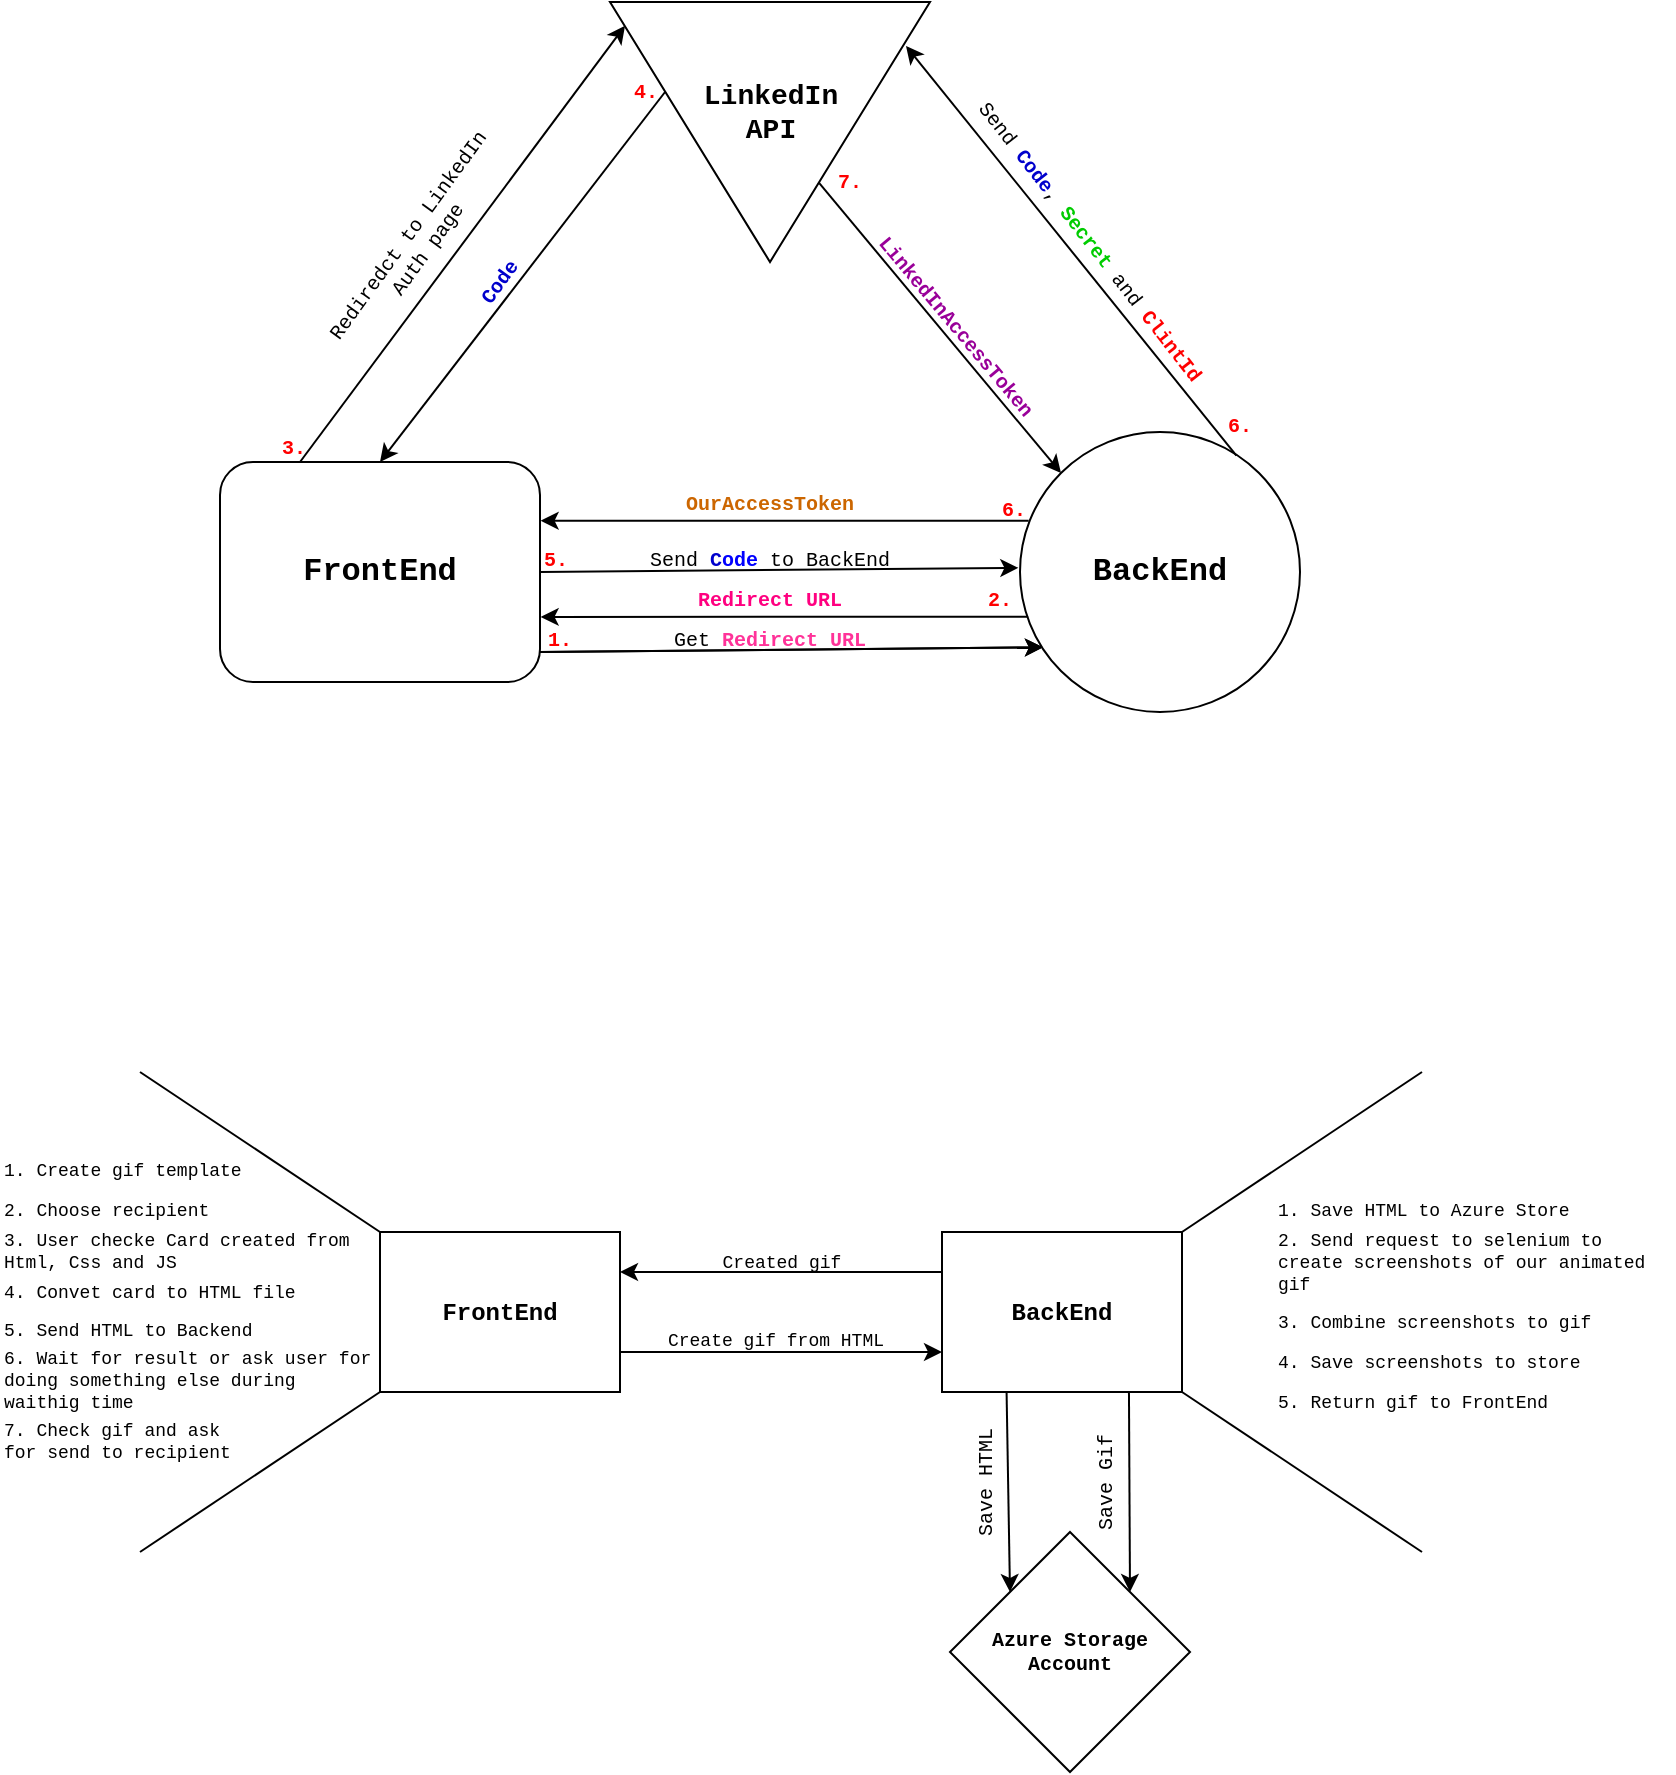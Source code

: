 <mxfile version="20.2.0" type="github">
  <diagram id="1rG9p1TGTZ7zT13oKB2e" name="Page-1">
    <mxGraphModel dx="836" dy="462" grid="0" gridSize="10" guides="1" tooltips="1" connect="1" arrows="1" fold="1" page="1" pageScale="1" pageWidth="850" pageHeight="1100" math="0" shadow="0">
      <root>
        <mxCell id="0" />
        <mxCell id="1" parent="0" />
        <mxCell id="PBk8WEaCfL0DDT6xwDyO-1" value="FrontEnd" style="rounded=1;whiteSpace=wrap;html=1;fontSize=16;fontStyle=1;fontFamily=Courier New;" parent="1" vertex="1">
          <mxGeometry x="120" y="415" width="160" height="110" as="geometry" />
        </mxCell>
        <mxCell id="PBk8WEaCfL0DDT6xwDyO-3" value="BackEnd" style="ellipse;whiteSpace=wrap;html=1;aspect=fixed;fontFamily=Courier New;fontSize=16;fontStyle=1" parent="1" vertex="1">
          <mxGeometry x="520" y="400" width="140" height="140" as="geometry" />
        </mxCell>
        <mxCell id="PBk8WEaCfL0DDT6xwDyO-4" value="" style="triangle;whiteSpace=wrap;html=1;fontFamily=Courier New;fontSize=16;rotation=90;" parent="1" vertex="1">
          <mxGeometry x="330" y="170" width="130" height="160" as="geometry" />
        </mxCell>
        <mxCell id="PBk8WEaCfL0DDT6xwDyO-5" value="LinkedIn API" style="text;html=1;strokeColor=none;fillColor=none;align=center;verticalAlign=middle;whiteSpace=wrap;rounded=0;fontFamily=Courier New;fontSize=14;fontStyle=1" parent="1" vertex="1">
          <mxGeometry x="357.5" y="220" width="75" height="40" as="geometry" />
        </mxCell>
        <mxCell id="PBk8WEaCfL0DDT6xwDyO-6" value="" style="endArrow=classic;html=1;rounded=0;fontFamily=Courier New;fontSize=14;entryX=0.082;entryY=0.769;entryDx=0;entryDy=0;entryPerimeter=0;" parent="1" target="PBk8WEaCfL0DDT6xwDyO-3" edge="1">
          <mxGeometry width="50" height="50" relative="1" as="geometry">
            <mxPoint x="280" y="510" as="sourcePoint" />
            <mxPoint x="530" y="510" as="targetPoint" />
          </mxGeometry>
        </mxCell>
        <mxCell id="PBk8WEaCfL0DDT6xwDyO-8" value="" style="endArrow=classic;html=1;rounded=0;fontFamily=Courier New;fontSize=12;exitX=0.029;exitY=0.66;exitDx=0;exitDy=0;exitPerimeter=0;entryX=1.002;entryY=0.704;entryDx=0;entryDy=0;entryPerimeter=0;" parent="1" source="PBk8WEaCfL0DDT6xwDyO-3" target="PBk8WEaCfL0DDT6xwDyO-1" edge="1">
          <mxGeometry width="50" height="50" relative="1" as="geometry">
            <mxPoint x="380" y="460" as="sourcePoint" />
            <mxPoint x="430" y="410" as="targetPoint" />
          </mxGeometry>
        </mxCell>
        <mxCell id="PBk8WEaCfL0DDT6xwDyO-9" value="&lt;font color=&quot;#ff0080&quot;&gt;&lt;b&gt;Redirect URL&lt;/b&gt;&lt;/font&gt;" style="text;html=1;strokeColor=none;fillColor=none;align=center;verticalAlign=middle;whiteSpace=wrap;rounded=0;fontFamily=Courier New;fontSize=10;" parent="1" vertex="1">
          <mxGeometry x="320" y="474" width="150" height="20" as="geometry" />
        </mxCell>
        <mxCell id="PBk8WEaCfL0DDT6xwDyO-10" value="" style="endArrow=classic;html=1;rounded=0;fontFamily=Courier New;fontSize=10;exitX=0.25;exitY=0;exitDx=0;exitDy=0;entryX=0.091;entryY=0.953;entryDx=0;entryDy=0;entryPerimeter=0;" parent="1" source="PBk8WEaCfL0DDT6xwDyO-1" target="PBk8WEaCfL0DDT6xwDyO-4" edge="1">
          <mxGeometry width="50" height="50" relative="1" as="geometry">
            <mxPoint x="170" y="410" as="sourcePoint" />
            <mxPoint x="230" y="310" as="targetPoint" />
          </mxGeometry>
        </mxCell>
        <mxCell id="PBk8WEaCfL0DDT6xwDyO-11" value="Rediredct to LinkedIn Auth page" style="text;html=1;strokeColor=none;fillColor=none;align=center;verticalAlign=middle;whiteSpace=wrap;rounded=0;fontFamily=Courier New;fontSize=10;rotation=-54;" parent="1" vertex="1">
          <mxGeometry x="140" y="290" width="158.28" height="30" as="geometry" />
        </mxCell>
        <mxCell id="PBk8WEaCfL0DDT6xwDyO-12" value="" style="endArrow=classic;html=1;rounded=0;fontFamily=Courier New;fontSize=10;exitX=0.25;exitY=0;exitDx=0;exitDy=0;entryX=0.5;entryY=0;entryDx=0;entryDy=0;" parent="1" target="PBk8WEaCfL0DDT6xwDyO-1" edge="1">
          <mxGeometry width="50" height="50" relative="1" as="geometry">
            <mxPoint x="342.52" y="230.0" as="sourcePoint" />
            <mxPoint x="180" y="448.17" as="targetPoint" />
          </mxGeometry>
        </mxCell>
        <mxCell id="PBk8WEaCfL0DDT6xwDyO-13" value="&lt;font color=&quot;#0000cc&quot;&gt;&lt;b&gt;Code&lt;/b&gt;&lt;/font&gt;" style="text;html=1;strokeColor=none;fillColor=none;align=center;verticalAlign=middle;whiteSpace=wrap;rounded=0;fontFamily=Courier New;fontSize=10;rotation=-54;" parent="1" vertex="1">
          <mxGeometry x="220" y="320" width="80" height="10" as="geometry" />
        </mxCell>
        <mxCell id="PBk8WEaCfL0DDT6xwDyO-14" value="Get &lt;font color=&quot;#ff3399&quot;&gt;&lt;b&gt;Redirect URL&lt;/b&gt;&lt;/font&gt;" style="text;html=1;strokeColor=none;fillColor=none;align=center;verticalAlign=middle;whiteSpace=wrap;rounded=0;fontFamily=Courier New;fontSize=10;" parent="1" vertex="1">
          <mxGeometry x="320" y="494" width="150" height="20" as="geometry" />
        </mxCell>
        <mxCell id="PBk8WEaCfL0DDT6xwDyO-15" value="" style="endArrow=classic;html=1;rounded=0;fontFamily=Courier New;fontSize=14;entryX=0.082;entryY=0.769;entryDx=0;entryDy=0;entryPerimeter=0;" parent="1" edge="1">
          <mxGeometry width="50" height="50" relative="1" as="geometry">
            <mxPoint x="280" y="510" as="sourcePoint" />
            <mxPoint x="531.48" y="507.66" as="targetPoint" />
          </mxGeometry>
        </mxCell>
        <mxCell id="PBk8WEaCfL0DDT6xwDyO-16" value="" style="endArrow=classic;html=1;rounded=0;fontFamily=Courier New;fontSize=12;exitX=0.031;exitY=0.317;exitDx=0;exitDy=0;exitPerimeter=0;entryX=1.002;entryY=0.267;entryDx=0;entryDy=0;entryPerimeter=0;" parent="1" source="PBk8WEaCfL0DDT6xwDyO-3" target="PBk8WEaCfL0DDT6xwDyO-1" edge="1">
          <mxGeometry width="50" height="50" relative="1" as="geometry">
            <mxPoint x="522.1" y="444.36" as="sourcePoint" />
            <mxPoint x="280.96" y="444.66" as="targetPoint" />
          </mxGeometry>
        </mxCell>
        <mxCell id="PBk8WEaCfL0DDT6xwDyO-17" value="&lt;b style=&quot;&quot;&gt;&lt;font color=&quot;#cc6600&quot;&gt;OurAccessToken&lt;/font&gt;&lt;/b&gt;" style="text;html=1;strokeColor=none;fillColor=none;align=center;verticalAlign=middle;whiteSpace=wrap;rounded=0;fontFamily=Courier New;fontSize=10;" parent="1" vertex="1">
          <mxGeometry x="320" y="426" width="150" height="20" as="geometry" />
        </mxCell>
        <mxCell id="PBk8WEaCfL0DDT6xwDyO-18" value="Send &lt;b&gt;&lt;font color=&quot;#0000cc&quot;&gt;C&lt;/font&gt;&lt;font color=&quot;#0000ff&quot;&gt;ode&lt;/font&gt; &lt;/b&gt;to BackEnd" style="text;html=1;strokeColor=none;fillColor=none;align=center;verticalAlign=middle;whiteSpace=wrap;rounded=0;fontFamily=Courier New;fontSize=10;" parent="1" vertex="1">
          <mxGeometry x="320" y="454" width="150" height="20" as="geometry" />
        </mxCell>
        <mxCell id="PBk8WEaCfL0DDT6xwDyO-19" value="" style="endArrow=classic;html=1;rounded=0;fontFamily=Courier New;fontSize=14;entryX=-0.006;entryY=0.485;entryDx=0;entryDy=0;entryPerimeter=0;" parent="1" target="PBk8WEaCfL0DDT6xwDyO-3" edge="1">
          <mxGeometry width="50" height="50" relative="1" as="geometry">
            <mxPoint x="280" y="470" as="sourcePoint" />
            <mxPoint x="531.48" y="467.66" as="targetPoint" />
          </mxGeometry>
        </mxCell>
        <mxCell id="PBk8WEaCfL0DDT6xwDyO-20" value="" style="endArrow=classic;html=1;rounded=0;fontFamily=Courier New;fontSize=10;exitX=0.773;exitY=0.084;exitDx=0;exitDy=0;entryX=0.169;entryY=0.075;entryDx=0;entryDy=0;entryPerimeter=0;exitPerimeter=0;" parent="1" source="PBk8WEaCfL0DDT6xwDyO-3" target="PBk8WEaCfL0DDT6xwDyO-4" edge="1">
          <mxGeometry width="50" height="50" relative="1" as="geometry">
            <mxPoint x="510" y="410" as="sourcePoint" />
            <mxPoint x="560" y="360" as="targetPoint" />
          </mxGeometry>
        </mxCell>
        <mxCell id="PBk8WEaCfL0DDT6xwDyO-21" value="Send &lt;b&gt;&lt;font color=&quot;#0000cc&quot;&gt;Code&lt;/font&gt;&lt;/b&gt;, &lt;font color=&quot;#00cc00&quot;&gt;&lt;b&gt;Secret&lt;/b&gt;&lt;/font&gt; and &lt;b&gt;&lt;font color=&quot;#ff0000&quot;&gt;ClintId&lt;/font&gt;&lt;/b&gt;" style="text;html=1;strokeColor=none;fillColor=none;align=center;verticalAlign=middle;whiteSpace=wrap;rounded=0;fontFamily=Courier New;fontSize=10;rotation=52;" parent="1" vertex="1">
          <mxGeometry x="449.76" y="297.84" width="210.24" height="14.31" as="geometry" />
        </mxCell>
        <mxCell id="PBk8WEaCfL0DDT6xwDyO-22" value="" style="endArrow=classic;html=1;rounded=0;fontFamily=Courier New;fontSize=10;exitX=0.697;exitY=0.346;exitDx=0;exitDy=0;entryX=0;entryY=0;entryDx=0;entryDy=0;exitPerimeter=0;" parent="1" source="PBk8WEaCfL0DDT6xwDyO-4" target="PBk8WEaCfL0DDT6xwDyO-3" edge="1">
          <mxGeometry width="50" height="50" relative="1" as="geometry">
            <mxPoint x="420" y="285.69" as="sourcePoint" />
            <mxPoint x="585.22" y="490.48" as="targetPoint" />
          </mxGeometry>
        </mxCell>
        <mxCell id="PBk8WEaCfL0DDT6xwDyO-23" value="&lt;b style=&quot;&quot;&gt;&lt;font color=&quot;#990099&quot;&gt;LinkedInAccessToken&lt;/font&gt;&lt;/b&gt;" style="text;html=1;strokeColor=none;fillColor=none;align=center;verticalAlign=middle;whiteSpace=wrap;rounded=0;fontFamily=Courier New;fontSize=10;rotation=50;" parent="1" vertex="1">
          <mxGeometry x="432.5" y="340" width="110" height="14.31" as="geometry" />
        </mxCell>
        <mxCell id="PBk8WEaCfL0DDT6xwDyO-25" value="&lt;b&gt;1.&lt;/b&gt;" style="text;html=1;strokeColor=none;fillColor=none;align=center;verticalAlign=middle;whiteSpace=wrap;rounded=0;fontFamily=Courier New;fontSize=10;fontColor=#FF0000;" parent="1" vertex="1">
          <mxGeometry x="280" y="498.5" width="20" height="11" as="geometry" />
        </mxCell>
        <mxCell id="PBk8WEaCfL0DDT6xwDyO-26" value="&lt;b&gt;2.&lt;/b&gt;" style="text;html=1;strokeColor=none;fillColor=none;align=center;verticalAlign=middle;whiteSpace=wrap;rounded=0;fontFamily=Courier New;fontSize=10;fontColor=#FF0000;" parent="1" vertex="1">
          <mxGeometry x="500" y="478.5" width="20" height="11" as="geometry" />
        </mxCell>
        <mxCell id="PBk8WEaCfL0DDT6xwDyO-27" value="&lt;b&gt;3.&lt;/b&gt;" style="text;html=1;strokeColor=none;fillColor=none;align=center;verticalAlign=middle;whiteSpace=wrap;rounded=0;fontFamily=Courier New;fontSize=10;fontColor=#FF0000;" parent="1" vertex="1">
          <mxGeometry x="147.0" y="402" width="20" height="11" as="geometry" />
        </mxCell>
        <mxCell id="PBk8WEaCfL0DDT6xwDyO-28" value="&lt;b&gt;4.&lt;/b&gt;" style="text;html=1;strokeColor=none;fillColor=none;align=center;verticalAlign=middle;whiteSpace=wrap;rounded=0;fontFamily=Courier New;fontSize=10;fontColor=#FF0000;rotation=0;" parent="1" vertex="1">
          <mxGeometry x="323" y="224" width="20" height="11" as="geometry" />
        </mxCell>
        <mxCell id="PBk8WEaCfL0DDT6xwDyO-29" value="&lt;b&gt;5.&lt;/b&gt;" style="text;html=1;strokeColor=none;fillColor=none;align=center;verticalAlign=middle;whiteSpace=wrap;rounded=0;fontFamily=Courier New;fontSize=10;fontColor=#FF0000;" parent="1" vertex="1">
          <mxGeometry x="278.28" y="458.5" width="20" height="11" as="geometry" />
        </mxCell>
        <mxCell id="PBk8WEaCfL0DDT6xwDyO-30" value="&lt;b&gt;6.&lt;/b&gt;" style="text;html=1;strokeColor=none;fillColor=none;align=center;verticalAlign=middle;whiteSpace=wrap;rounded=0;fontFamily=Courier New;fontSize=10;fontColor=#FF0000;" parent="1" vertex="1">
          <mxGeometry x="507" y="433" width="20" height="11" as="geometry" />
        </mxCell>
        <mxCell id="PBk8WEaCfL0DDT6xwDyO-32" value="&lt;b&gt;6.&lt;/b&gt;" style="text;html=1;strokeColor=none;fillColor=none;align=center;verticalAlign=middle;whiteSpace=wrap;rounded=0;fontFamily=Courier New;fontSize=10;fontColor=#FF0000;" parent="1" vertex="1">
          <mxGeometry x="620" y="392" width="20" height="10" as="geometry" />
        </mxCell>
        <mxCell id="PBk8WEaCfL0DDT6xwDyO-33" value="&lt;b&gt;7.&lt;/b&gt;" style="text;html=1;strokeColor=none;fillColor=none;align=center;verticalAlign=middle;whiteSpace=wrap;rounded=0;fontFamily=Courier New;fontSize=10;fontColor=#FF0000;" parent="1" vertex="1">
          <mxGeometry x="425" y="270" width="20" height="10" as="geometry" />
        </mxCell>
        <mxCell id="pd4c6uAxkkvnBWKRY6Wq-1" value="&lt;b&gt;&lt;font face=&quot;Courier New&quot;&gt;FrontEnd&lt;/font&gt;&lt;/b&gt;" style="rounded=0;whiteSpace=wrap;html=1;" vertex="1" parent="1">
          <mxGeometry x="200" y="800" width="120" height="80" as="geometry" />
        </mxCell>
        <mxCell id="pd4c6uAxkkvnBWKRY6Wq-2" value="&lt;font face=&quot;Courier New&quot;&gt;&lt;b&gt;BackEnd&lt;/b&gt;&lt;/font&gt;" style="rounded=0;whiteSpace=wrap;html=1;" vertex="1" parent="1">
          <mxGeometry x="481" y="800" width="120" height="80" as="geometry" />
        </mxCell>
        <mxCell id="pd4c6uAxkkvnBWKRY6Wq-3" value="" style="endArrow=classic;html=1;rounded=0;fontFamily=Courier New;exitX=1;exitY=0.75;exitDx=0;exitDy=0;entryX=0;entryY=0.75;entryDx=0;entryDy=0;" edge="1" parent="1" source="pd4c6uAxkkvnBWKRY6Wq-1" target="pd4c6uAxkkvnBWKRY6Wq-2">
          <mxGeometry width="50" height="50" relative="1" as="geometry">
            <mxPoint x="350" y="880" as="sourcePoint" />
            <mxPoint x="400" y="830" as="targetPoint" />
          </mxGeometry>
        </mxCell>
        <mxCell id="pd4c6uAxkkvnBWKRY6Wq-4" value="" style="endArrow=classic;html=1;rounded=0;fontFamily=Courier New;exitX=0;exitY=0.25;exitDx=0;exitDy=0;entryX=1;entryY=0.25;entryDx=0;entryDy=0;" edge="1" parent="1" source="pd4c6uAxkkvnBWKRY6Wq-2" target="pd4c6uAxkkvnBWKRY6Wq-1">
          <mxGeometry width="50" height="50" relative="1" as="geometry">
            <mxPoint x="330" y="910" as="sourcePoint" />
            <mxPoint x="490" y="910" as="targetPoint" />
          </mxGeometry>
        </mxCell>
        <mxCell id="pd4c6uAxkkvnBWKRY6Wq-5" value="Create gif from HTML" style="text;html=1;strokeColor=none;fillColor=none;align=center;verticalAlign=middle;whiteSpace=wrap;rounded=0;fontFamily=Courier New;fontSize=9;" vertex="1" parent="1">
          <mxGeometry x="323" y="850" width="150" height="10" as="geometry" />
        </mxCell>
        <mxCell id="pd4c6uAxkkvnBWKRY6Wq-6" value="Created gif" style="text;html=1;strokeColor=none;fillColor=none;align=center;verticalAlign=middle;whiteSpace=wrap;rounded=0;fontFamily=Courier New;fontSize=9;" vertex="1" parent="1">
          <mxGeometry x="326" y="811" width="150" height="10" as="geometry" />
        </mxCell>
        <mxCell id="pd4c6uAxkkvnBWKRY6Wq-7" value="" style="endArrow=none;html=1;rounded=0;fontFamily=Courier New;fontSize=9;exitX=0;exitY=0;exitDx=0;exitDy=0;" edge="1" parent="1" source="pd4c6uAxkkvnBWKRY6Wq-1">
          <mxGeometry width="50" height="50" relative="1" as="geometry">
            <mxPoint x="120" y="740" as="sourcePoint" />
            <mxPoint x="80" y="720" as="targetPoint" />
          </mxGeometry>
        </mxCell>
        <mxCell id="pd4c6uAxkkvnBWKRY6Wq-8" value="" style="endArrow=none;html=1;rounded=0;fontFamily=Courier New;fontSize=9;exitX=0;exitY=1;exitDx=0;exitDy=0;" edge="1" parent="1" source="pd4c6uAxkkvnBWKRY6Wq-1">
          <mxGeometry width="50" height="50" relative="1" as="geometry">
            <mxPoint x="210" y="810" as="sourcePoint" />
            <mxPoint x="80" y="960" as="targetPoint" />
          </mxGeometry>
        </mxCell>
        <mxCell id="pd4c6uAxkkvnBWKRY6Wq-9" value="1. Create gif template" style="text;html=1;strokeColor=none;fillColor=none;align=left;verticalAlign=middle;whiteSpace=wrap;rounded=0;fontFamily=Courier New;fontSize=9;" vertex="1" parent="1">
          <mxGeometry x="10" y="760" width="140" height="20" as="geometry" />
        </mxCell>
        <mxCell id="pd4c6uAxkkvnBWKRY6Wq-10" value="2. Choose recipient&lt;span style=&quot;color: rgba(0, 0, 0, 0); font-family: monospace; font-size: 0px;&quot;&gt;%3CmxGraphModel%3E%3Croot%3E%3CmxCell%20id%3D%220%22%2F%3E%3CmxCell%20id%3D%221%22%20parent%3D%220%22%2F%3E%3CmxCell%20id%3D%222%22%20value%3D%221.%20Create%20gif%20template%22%20style%3D%22text%3Bhtml%3D1%3BstrokeColor%3Dnone%3BfillColor%3Dnone%3Balign%3Dcenter%3BverticalAlign%3Dmiddle%3BwhiteSpace%3Dwrap%3Brounded%3D0%3BfontFamily%3DCourier%20New%3BfontSize%3D9%3B%22%20vertex%3D%221%22%20parent%3D%221%22%3E%3CmxGeometry%20y%3D%22760%22%20width%3D%22140%22%20height%3D%2220%22%20as%3D%22geometry%22%2F%3E%3C%2FmxCell%3E%3C%2Froot%3E%3C%2FmxGraphModel%3E&lt;/span&gt;" style="text;html=1;strokeColor=none;fillColor=none;align=left;verticalAlign=middle;whiteSpace=wrap;rounded=0;fontFamily=Courier New;fontSize=9;" vertex="1" parent="1">
          <mxGeometry x="10" y="780" width="140" height="20" as="geometry" />
        </mxCell>
        <mxCell id="pd4c6uAxkkvnBWKRY6Wq-11" value="3. User checke Card created from Html, Css and JS" style="text;html=1;strokeColor=none;fillColor=none;align=left;verticalAlign=middle;whiteSpace=wrap;rounded=0;fontFamily=Courier New;fontSize=9;" vertex="1" parent="1">
          <mxGeometry x="10" y="800" width="190" height="20" as="geometry" />
        </mxCell>
        <mxCell id="pd4c6uAxkkvnBWKRY6Wq-12" value="4. Convet card to HTML file" style="text;html=1;strokeColor=none;fillColor=none;align=left;verticalAlign=middle;whiteSpace=wrap;rounded=0;fontFamily=Courier New;fontSize=9;" vertex="1" parent="1">
          <mxGeometry x="10" y="821" width="190" height="20" as="geometry" />
        </mxCell>
        <mxCell id="pd4c6uAxkkvnBWKRY6Wq-13" value="5. Send HTML to Backend&amp;nbsp;" style="text;html=1;strokeColor=none;fillColor=none;align=left;verticalAlign=middle;whiteSpace=wrap;rounded=0;fontFamily=Courier New;fontSize=9;" vertex="1" parent="1">
          <mxGeometry x="10" y="840" width="190" height="20" as="geometry" />
        </mxCell>
        <mxCell id="pd4c6uAxkkvnBWKRY6Wq-14" value="6. Wait for result or ask user for doing something else during waithig time" style="text;html=1;strokeColor=none;fillColor=none;align=left;verticalAlign=middle;whiteSpace=wrap;rounded=0;fontFamily=Courier New;fontSize=9;" vertex="1" parent="1">
          <mxGeometry x="10" y="860" width="190" height="30" as="geometry" />
        </mxCell>
        <mxCell id="pd4c6uAxkkvnBWKRY6Wq-15" value="7. Check gif and ask for send to recipient" style="text;html=1;strokeColor=none;fillColor=none;align=left;verticalAlign=middle;whiteSpace=wrap;rounded=0;fontFamily=Courier New;fontSize=9;" vertex="1" parent="1">
          <mxGeometry x="10" y="890" width="120" height="30" as="geometry" />
        </mxCell>
        <mxCell id="pd4c6uAxkkvnBWKRY6Wq-16" value="" style="endArrow=none;html=1;rounded=0;fontFamily=Courier New;fontSize=9;" edge="1" parent="1">
          <mxGeometry width="50" height="50" relative="1" as="geometry">
            <mxPoint x="721" y="720" as="sourcePoint" />
            <mxPoint x="601" y="800" as="targetPoint" />
          </mxGeometry>
        </mxCell>
        <mxCell id="pd4c6uAxkkvnBWKRY6Wq-17" value="" style="endArrow=none;html=1;rounded=0;fontFamily=Courier New;fontSize=9;" edge="1" parent="1">
          <mxGeometry width="50" height="50" relative="1" as="geometry">
            <mxPoint x="721" y="960" as="sourcePoint" />
            <mxPoint x="601" y="880" as="targetPoint" />
          </mxGeometry>
        </mxCell>
        <mxCell id="pd4c6uAxkkvnBWKRY6Wq-18" value="1. Save HTML to Azure Store" style="text;html=1;strokeColor=none;fillColor=none;align=left;verticalAlign=middle;whiteSpace=wrap;rounded=0;fontFamily=Courier New;fontSize=9;" vertex="1" parent="1">
          <mxGeometry x="647" y="780" width="170" height="20" as="geometry" />
        </mxCell>
        <mxCell id="pd4c6uAxkkvnBWKRY6Wq-19" value="2. Send request to selenium to create screenshots of our animated gif&lt;span style=&quot;color: rgba(0, 0, 0, 0); font-family: monospace; font-size: 0px;&quot;&gt;%3CmxGraphModel%3E%3Croot%3E%3CmxCell%20id%3D%220%22%2F%3E%3CmxCell%20id%3D%221%22%20parent%3D%220%22%2F%3E%3CmxCell%20id%3D%222%22%20value%3D%221.%20Create%20gif%20template%22%20style%3D%22text%3Bhtml%3D1%3BstrokeColor%3Dnone%3BfillColor%3Dnone%3Balign%3Dcenter%3BverticalAlign%3Dmiddle%3BwhiteSpace%3Dwrap%3Brounded%3D0%3BfontFamily%3DCourier%20New%3BfontSize%3D9%3B%22%20vertex%3D%221%22%20parent%3D%221%22%3E%3CmxGeometry%20y%3D%22760%22%20width%3D%22140%22%20height%3D%2220%22%20as%3D%22geometry%22%2F%3E%3C%2FmxCell%3E%3C%2Froot%3E%3C%2FmxGraphModel%3E&lt;/span&gt;" style="text;html=1;strokeColor=none;fillColor=none;align=left;verticalAlign=middle;whiteSpace=wrap;rounded=0;fontFamily=Courier New;fontSize=9;" vertex="1" parent="1">
          <mxGeometry x="647" y="796" width="200" height="40" as="geometry" />
        </mxCell>
        <mxCell id="pd4c6uAxkkvnBWKRY6Wq-20" value="3. Combine screenshots to gif" style="text;html=1;strokeColor=none;fillColor=none;align=left;verticalAlign=middle;whiteSpace=wrap;rounded=0;fontFamily=Courier New;fontSize=9;" vertex="1" parent="1">
          <mxGeometry x="647" y="836" width="190" height="20" as="geometry" />
        </mxCell>
        <mxCell id="pd4c6uAxkkvnBWKRY6Wq-21" value="4. Save screenshots to store" style="text;html=1;strokeColor=none;fillColor=none;align=left;verticalAlign=middle;whiteSpace=wrap;rounded=0;fontFamily=Courier New;fontSize=9;" vertex="1" parent="1">
          <mxGeometry x="647" y="856" width="190" height="20" as="geometry" />
        </mxCell>
        <mxCell id="pd4c6uAxkkvnBWKRY6Wq-22" value="5. Return gif to FrontEnd" style="text;html=1;strokeColor=none;fillColor=none;align=left;verticalAlign=middle;whiteSpace=wrap;rounded=0;fontFamily=Courier New;fontSize=9;" vertex="1" parent="1">
          <mxGeometry x="647" y="876" width="190" height="20" as="geometry" />
        </mxCell>
        <mxCell id="pd4c6uAxkkvnBWKRY6Wq-23" value="&lt;b&gt;&lt;font style=&quot;font-size: 10px;&quot;&gt;Azure Storage Account&lt;/font&gt;&lt;/b&gt;" style="rhombus;whiteSpace=wrap;html=1;fontFamily=Courier New;fontSize=9;" vertex="1" parent="1">
          <mxGeometry x="485" y="950" width="120" height="120" as="geometry" />
        </mxCell>
        <mxCell id="pd4c6uAxkkvnBWKRY6Wq-24" value="" style="endArrow=classic;html=1;rounded=0;fontFamily=Courier New;fontSize=10;exitX=0.269;exitY=0.994;exitDx=0;exitDy=0;entryX=0;entryY=0;entryDx=0;entryDy=0;exitPerimeter=0;" edge="1" parent="1" source="pd4c6uAxkkvnBWKRY6Wq-2" target="pd4c6uAxkkvnBWKRY6Wq-23">
          <mxGeometry width="50" height="50" relative="1" as="geometry">
            <mxPoint x="400" y="970" as="sourcePoint" />
            <mxPoint x="450" y="920" as="targetPoint" />
          </mxGeometry>
        </mxCell>
        <mxCell id="pd4c6uAxkkvnBWKRY6Wq-25" value="" style="endArrow=classic;html=1;rounded=0;fontFamily=Courier New;fontSize=10;exitX=0.779;exitY=1.001;exitDx=0;exitDy=0;entryX=1;entryY=0;entryDx=0;entryDy=0;exitPerimeter=0;" edge="1" parent="1" source="pd4c6uAxkkvnBWKRY6Wq-2" target="pd4c6uAxkkvnBWKRY6Wq-23">
          <mxGeometry width="50" height="50" relative="1" as="geometry">
            <mxPoint x="570" y="880" as="sourcePoint" />
            <mxPoint x="571.5" y="977.5" as="targetPoint" />
          </mxGeometry>
        </mxCell>
        <mxCell id="pd4c6uAxkkvnBWKRY6Wq-26" value="Save HTML" style="text;html=1;strokeColor=none;fillColor=none;align=center;verticalAlign=middle;whiteSpace=wrap;rounded=0;fontFamily=Courier New;fontSize=10;rotation=-90;" vertex="1" parent="1">
          <mxGeometry x="473" y="910" width="60" height="30" as="geometry" />
        </mxCell>
        <mxCell id="pd4c6uAxkkvnBWKRY6Wq-27" value="Save Gif" style="text;html=1;strokeColor=none;fillColor=none;align=center;verticalAlign=middle;whiteSpace=wrap;rounded=0;fontFamily=Courier New;fontSize=10;rotation=-90;" vertex="1" parent="1">
          <mxGeometry x="533" y="910" width="60" height="30" as="geometry" />
        </mxCell>
      </root>
    </mxGraphModel>
  </diagram>
</mxfile>
